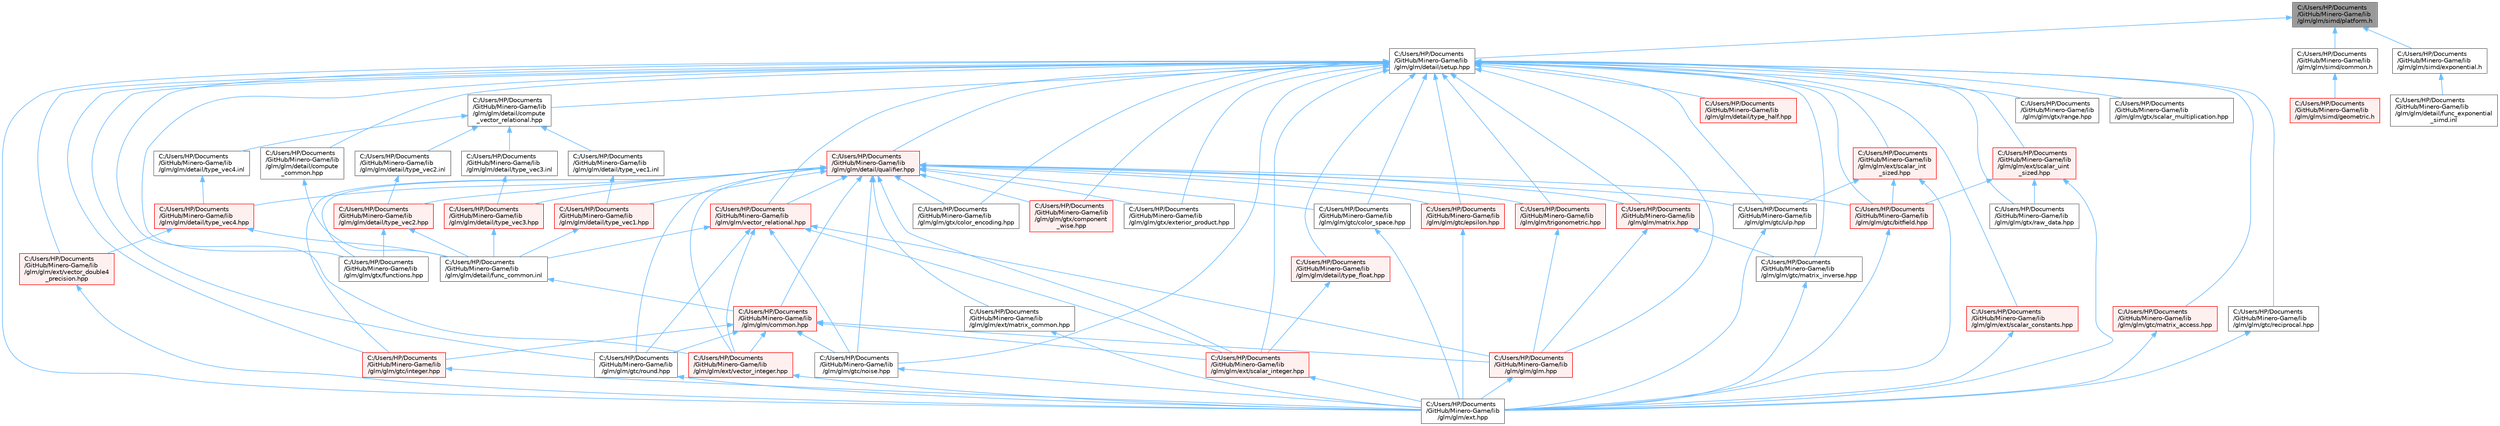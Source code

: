 digraph "C:/Users/HP/Documents/GitHub/Minero-Game/lib/glm/glm/simd/platform.h"
{
 // LATEX_PDF_SIZE
  bgcolor="transparent";
  edge [fontname=Helvetica,fontsize=10,labelfontname=Helvetica,labelfontsize=10];
  node [fontname=Helvetica,fontsize=10,shape=box,height=0.2,width=0.4];
  Node1 [id="Node000001",label="C:/Users/HP/Documents\l/GitHub/Minero-Game/lib\l/glm/glm/simd/platform.h",height=0.2,width=0.4,color="gray40", fillcolor="grey60", style="filled", fontcolor="black",tooltip=" "];
  Node1 -> Node2 [id="edge229_Node000001_Node000002",dir="back",color="steelblue1",style="solid",tooltip=" "];
  Node2 [id="Node000002",label="C:/Users/HP/Documents\l/GitHub/Minero-Game/lib\l/glm/glm/detail/setup.hpp",height=0.2,width=0.4,color="grey40", fillcolor="white", style="filled",URL="$lib_2glm_2glm_2detail_2setup_8hpp.html",tooltip=" "];
  Node2 -> Node3 [id="edge230_Node000002_Node000003",dir="back",color="steelblue1",style="solid",tooltip=" "];
  Node3 [id="Node000003",label="C:/Users/HP/Documents\l/GitHub/Minero-Game/lib\l/glm/glm/detail/compute\l_common.hpp",height=0.2,width=0.4,color="grey40", fillcolor="white", style="filled",URL="$lib_2glm_2glm_2detail_2compute__common_8hpp.html",tooltip=" "];
  Node3 -> Node4 [id="edge231_Node000003_Node000004",dir="back",color="steelblue1",style="solid",tooltip=" "];
  Node4 [id="Node000004",label="C:/Users/HP/Documents\l/GitHub/Minero-Game/lib\l/glm/glm/detail/func_common.inl",height=0.2,width=0.4,color="grey40", fillcolor="white", style="filled",URL="$lib_2glm_2glm_2detail_2func__common_8inl.html",tooltip=" "];
  Node4 -> Node5 [id="edge232_Node000004_Node000005",dir="back",color="steelblue1",style="solid",tooltip=" "];
  Node5 [id="Node000005",label="C:/Users/HP/Documents\l/GitHub/Minero-Game/lib\l/glm/glm/common.hpp",height=0.2,width=0.4,color="red", fillcolor="#FFF0F0", style="filled",URL="$lib_2glm_2glm_2common_8hpp.html",tooltip=" "];
  Node5 -> Node146 [id="edge233_Node000005_Node000146",dir="back",color="steelblue1",style="solid",tooltip=" "];
  Node146 [id="Node000146",label="C:/Users/HP/Documents\l/GitHub/Minero-Game/lib\l/glm/glm/ext/scalar_integer.hpp",height=0.2,width=0.4,color="red", fillcolor="#FFF0F0", style="filled",URL="$lib_2glm_2glm_2ext_2scalar__integer_8hpp.html",tooltip=" "];
  Node146 -> Node8 [id="edge234_Node000146_Node000008",dir="back",color="steelblue1",style="solid",tooltip=" "];
  Node8 [id="Node000008",label="C:/Users/HP/Documents\l/GitHub/Minero-Game/lib\l/glm/glm/ext.hpp",height=0.2,width=0.4,color="grey40", fillcolor="white", style="filled",URL="$lib_2glm_2glm_2ext_8hpp.html",tooltip=" "];
  Node5 -> Node148 [id="edge235_Node000005_Node000148",dir="back",color="steelblue1",style="solid",tooltip=" "];
  Node148 [id="Node000148",label="C:/Users/HP/Documents\l/GitHub/Minero-Game/lib\l/glm/glm/ext/vector_integer.hpp",height=0.2,width=0.4,color="red", fillcolor="#FFF0F0", style="filled",URL="$lib_2glm_2glm_2ext_2vector__integer_8hpp.html",tooltip=" "];
  Node148 -> Node8 [id="edge236_Node000148_Node000008",dir="back",color="steelblue1",style="solid",tooltip=" "];
  Node5 -> Node21 [id="edge237_Node000005_Node000021",dir="back",color="steelblue1",style="solid",tooltip=" "];
  Node21 [id="Node000021",label="C:/Users/HP/Documents\l/GitHub/Minero-Game/lib\l/glm/glm/glm.hpp",height=0.2,width=0.4,color="red", fillcolor="#FFF0F0", style="filled",URL="$lib_2glm_2glm_2glm_8hpp.html",tooltip=" "];
  Node21 -> Node8 [id="edge238_Node000021_Node000008",dir="back",color="steelblue1",style="solid",tooltip=" "];
  Node5 -> Node166 [id="edge239_Node000005_Node000166",dir="back",color="steelblue1",style="solid",tooltip=" "];
  Node166 [id="Node000166",label="C:/Users/HP/Documents\l/GitHub/Minero-Game/lib\l/glm/glm/gtc/integer.hpp",height=0.2,width=0.4,color="red", fillcolor="#FFF0F0", style="filled",URL="$lib_2glm_2glm_2gtc_2integer_8hpp.html",tooltip=" "];
  Node166 -> Node8 [id="edge240_Node000166_Node000008",dir="back",color="steelblue1",style="solid",tooltip=" "];
  Node5 -> Node7 [id="edge241_Node000005_Node000007",dir="back",color="steelblue1",style="solid",tooltip=" "];
  Node7 [id="Node000007",label="C:/Users/HP/Documents\l/GitHub/Minero-Game/lib\l/glm/glm/gtc/noise.hpp",height=0.2,width=0.4,color="grey40", fillcolor="white", style="filled",URL="$lib_2glm_2glm_2gtc_2noise_8hpp.html",tooltip=" "];
  Node7 -> Node8 [id="edge242_Node000007_Node000008",dir="back",color="steelblue1",style="solid",tooltip=" "];
  Node5 -> Node150 [id="edge243_Node000005_Node000150",dir="back",color="steelblue1",style="solid",tooltip=" "];
  Node150 [id="Node000150",label="C:/Users/HP/Documents\l/GitHub/Minero-Game/lib\l/glm/glm/gtc/round.hpp",height=0.2,width=0.4,color="grey40", fillcolor="white", style="filled",URL="$lib_2glm_2glm_2gtc_2round_8hpp.html",tooltip=" "];
  Node150 -> Node8 [id="edge244_Node000150_Node000008",dir="back",color="steelblue1",style="solid",tooltip=" "];
  Node2 -> Node169 [id="edge245_Node000002_Node000169",dir="back",color="steelblue1",style="solid",tooltip=" "];
  Node169 [id="Node000169",label="C:/Users/HP/Documents\l/GitHub/Minero-Game/lib\l/glm/glm/detail/compute\l_vector_relational.hpp",height=0.2,width=0.4,color="grey40", fillcolor="white", style="filled",URL="$lib_2glm_2glm_2detail_2compute__vector__relational_8hpp.html",tooltip=" "];
  Node169 -> Node170 [id="edge246_Node000169_Node000170",dir="back",color="steelblue1",style="solid",tooltip=" "];
  Node170 [id="Node000170",label="C:/Users/HP/Documents\l/GitHub/Minero-Game/lib\l/glm/glm/detail/type_vec1.inl",height=0.2,width=0.4,color="grey40", fillcolor="white", style="filled",URL="$lib_2glm_2glm_2detail_2type__vec1_8inl.html",tooltip=" "];
  Node170 -> Node171 [id="edge247_Node000170_Node000171",dir="back",color="steelblue1",style="solid",tooltip=" "];
  Node171 [id="Node000171",label="C:/Users/HP/Documents\l/GitHub/Minero-Game/lib\l/glm/glm/detail/type_vec1.hpp",height=0.2,width=0.4,color="red", fillcolor="#FFF0F0", style="filled",URL="$lib_2glm_2glm_2detail_2type__vec1_8hpp.html",tooltip=" "];
  Node171 -> Node4 [id="edge248_Node000171_Node000004",dir="back",color="steelblue1",style="solid",tooltip=" "];
  Node169 -> Node187 [id="edge249_Node000169_Node000187",dir="back",color="steelblue1",style="solid",tooltip=" "];
  Node187 [id="Node000187",label="C:/Users/HP/Documents\l/GitHub/Minero-Game/lib\l/glm/glm/detail/type_vec2.inl",height=0.2,width=0.4,color="grey40", fillcolor="white", style="filled",URL="$lib_2glm_2glm_2detail_2type__vec2_8inl.html",tooltip=" "];
  Node187 -> Node188 [id="edge250_Node000187_Node000188",dir="back",color="steelblue1",style="solid",tooltip=" "];
  Node188 [id="Node000188",label="C:/Users/HP/Documents\l/GitHub/Minero-Game/lib\l/glm/glm/detail/type_vec2.hpp",height=0.2,width=0.4,color="red", fillcolor="#FFF0F0", style="filled",URL="$lib_2glm_2glm_2detail_2type__vec2_8hpp.html",tooltip=" "];
  Node188 -> Node4 [id="edge251_Node000188_Node000004",dir="back",color="steelblue1",style="solid",tooltip=" "];
  Node188 -> Node175 [id="edge252_Node000188_Node000175",dir="back",color="steelblue1",style="solid",tooltip=" "];
  Node175 [id="Node000175",label="C:/Users/HP/Documents\l/GitHub/Minero-Game/lib\l/glm/glm/gtx/functions.hpp",height=0.2,width=0.4,color="grey40", fillcolor="white", style="filled",URL="$lib_2glm_2glm_2gtx_2functions_8hpp.html",tooltip=" "];
  Node169 -> Node234 [id="edge253_Node000169_Node000234",dir="back",color="steelblue1",style="solid",tooltip=" "];
  Node234 [id="Node000234",label="C:/Users/HP/Documents\l/GitHub/Minero-Game/lib\l/glm/glm/detail/type_vec3.inl",height=0.2,width=0.4,color="grey40", fillcolor="white", style="filled",URL="$lib_2glm_2glm_2detail_2type__vec3_8inl.html",tooltip=" "];
  Node234 -> Node235 [id="edge254_Node000234_Node000235",dir="back",color="steelblue1",style="solid",tooltip=" "];
  Node235 [id="Node000235",label="C:/Users/HP/Documents\l/GitHub/Minero-Game/lib\l/glm/glm/detail/type_vec3.hpp",height=0.2,width=0.4,color="red", fillcolor="#FFF0F0", style="filled",URL="$lib_2glm_2glm_2detail_2type__vec3_8hpp.html",tooltip=" "];
  Node235 -> Node4 [id="edge255_Node000235_Node000004",dir="back",color="steelblue1",style="solid",tooltip=" "];
  Node169 -> Node268 [id="edge256_Node000169_Node000268",dir="back",color="steelblue1",style="solid",tooltip=" "];
  Node268 [id="Node000268",label="C:/Users/HP/Documents\l/GitHub/Minero-Game/lib\l/glm/glm/detail/type_vec4.inl",height=0.2,width=0.4,color="grey40", fillcolor="white", style="filled",URL="$lib_2glm_2glm_2detail_2type__vec4_8inl.html",tooltip=" "];
  Node268 -> Node269 [id="edge257_Node000268_Node000269",dir="back",color="steelblue1",style="solid",tooltip=" "];
  Node269 [id="Node000269",label="C:/Users/HP/Documents\l/GitHub/Minero-Game/lib\l/glm/glm/detail/type_vec4.hpp",height=0.2,width=0.4,color="red", fillcolor="#FFF0F0", style="filled",URL="$lib_2glm_2glm_2detail_2type__vec4_8hpp.html",tooltip=" "];
  Node269 -> Node4 [id="edge258_Node000269_Node000004",dir="back",color="steelblue1",style="solid",tooltip=" "];
  Node269 -> Node274 [id="edge259_Node000269_Node000274",dir="back",color="steelblue1",style="solid",tooltip=" "];
  Node274 [id="Node000274",label="C:/Users/HP/Documents\l/GitHub/Minero-Game/lib\l/glm/glm/ext/vector_double4\l_precision.hpp",height=0.2,width=0.4,color="red", fillcolor="#FFF0F0", style="filled",URL="$lib_2glm_2glm_2ext_2vector__double4__precision_8hpp.html",tooltip=" "];
  Node274 -> Node8 [id="edge260_Node000274_Node000008",dir="back",color="steelblue1",style="solid",tooltip=" "];
  Node2 -> Node281 [id="edge261_Node000002_Node000281",dir="back",color="steelblue1",style="solid",tooltip=" "];
  Node281 [id="Node000281",label="C:/Users/HP/Documents\l/GitHub/Minero-Game/lib\l/glm/glm/detail/qualifier.hpp",height=0.2,width=0.4,color="red", fillcolor="#FFF0F0", style="filled",URL="$lib_2glm_2glm_2detail_2qualifier_8hpp.html",tooltip=" "];
  Node281 -> Node5 [id="edge262_Node000281_Node000005",dir="back",color="steelblue1",style="solid",tooltip=" "];
  Node281 -> Node171 [id="edge263_Node000281_Node000171",dir="back",color="steelblue1",style="solid",tooltip=" "];
  Node281 -> Node188 [id="edge264_Node000281_Node000188",dir="back",color="steelblue1",style="solid",tooltip=" "];
  Node281 -> Node235 [id="edge265_Node000281_Node000235",dir="back",color="steelblue1",style="solid",tooltip=" "];
  Node281 -> Node269 [id="edge266_Node000281_Node000269",dir="back",color="steelblue1",style="solid",tooltip=" "];
  Node281 -> Node123 [id="edge267_Node000281_Node000123",dir="back",color="steelblue1",style="solid",tooltip=" "];
  Node123 [id="Node000123",label="C:/Users/HP/Documents\l/GitHub/Minero-Game/lib\l/glm/glm/ext/matrix_common.hpp",height=0.2,width=0.4,color="grey40", fillcolor="white", style="filled",URL="$lib_2glm_2glm_2ext_2matrix__common_8hpp.html",tooltip=" "];
  Node123 -> Node8 [id="edge268_Node000123_Node000008",dir="back",color="steelblue1",style="solid",tooltip=" "];
  Node281 -> Node146 [id="edge269_Node000281_Node000146",dir="back",color="steelblue1",style="solid",tooltip=" "];
  Node281 -> Node148 [id="edge270_Node000281_Node000148",dir="back",color="steelblue1",style="solid",tooltip=" "];
  Node281 -> Node86 [id="edge271_Node000281_Node000086",dir="back",color="steelblue1",style="solid",tooltip=" "];
  Node86 [id="Node000086",label="C:/Users/HP/Documents\l/GitHub/Minero-Game/lib\l/glm/glm/gtc/bitfield.hpp",height=0.2,width=0.4,color="red", fillcolor="#FFF0F0", style="filled",URL="$lib_2glm_2glm_2gtc_2bitfield_8hpp.html",tooltip=" "];
  Node86 -> Node8 [id="edge272_Node000086_Node000008",dir="back",color="steelblue1",style="solid",tooltip=" "];
  Node281 -> Node173 [id="edge273_Node000281_Node000173",dir="back",color="steelblue1",style="solid",tooltip=" "];
  Node173 [id="Node000173",label="C:/Users/HP/Documents\l/GitHub/Minero-Game/lib\l/glm/glm/gtc/color_space.hpp",height=0.2,width=0.4,color="grey40", fillcolor="white", style="filled",URL="$lib_2glm_2glm_2gtc_2color__space_8hpp.html",tooltip=" "];
  Node173 -> Node8 [id="edge274_Node000173_Node000008",dir="back",color="steelblue1",style="solid",tooltip=" "];
  Node281 -> Node162 [id="edge275_Node000281_Node000162",dir="back",color="steelblue1",style="solid",tooltip=" "];
  Node162 [id="Node000162",label="C:/Users/HP/Documents\l/GitHub/Minero-Game/lib\l/glm/glm/gtc/epsilon.hpp",height=0.2,width=0.4,color="red", fillcolor="#FFF0F0", style="filled",URL="$lib_2glm_2glm_2gtc_2epsilon_8hpp.html",tooltip=" "];
  Node162 -> Node8 [id="edge276_Node000162_Node000008",dir="back",color="steelblue1",style="solid",tooltip=" "];
  Node281 -> Node166 [id="edge277_Node000281_Node000166",dir="back",color="steelblue1",style="solid",tooltip=" "];
  Node281 -> Node7 [id="edge278_Node000281_Node000007",dir="back",color="steelblue1",style="solid",tooltip=" "];
  Node281 -> Node150 [id="edge279_Node000281_Node000150",dir="back",color="steelblue1",style="solid",tooltip=" "];
  Node281 -> Node157 [id="edge280_Node000281_Node000157",dir="back",color="steelblue1",style="solid",tooltip=" "];
  Node157 [id="Node000157",label="C:/Users/HP/Documents\l/GitHub/Minero-Game/lib\l/glm/glm/gtc/ulp.hpp",height=0.2,width=0.4,color="grey40", fillcolor="white", style="filled",URL="$lib_2glm_2glm_2gtc_2ulp_8hpp.html",tooltip=" "];
  Node157 -> Node8 [id="edge281_Node000157_Node000008",dir="back",color="steelblue1",style="solid",tooltip=" "];
  Node281 -> Node258 [id="edge282_Node000281_Node000258",dir="back",color="steelblue1",style="solid",tooltip=" "];
  Node258 [id="Node000258",label="C:/Users/HP/Documents\l/GitHub/Minero-Game/lib\l/glm/glm/gtx/color_encoding.hpp",height=0.2,width=0.4,color="grey40", fillcolor="white", style="filled",URL="$lib_2glm_2glm_2gtx_2color__encoding_8hpp.html",tooltip=" "];
  Node281 -> Node285 [id="edge283_Node000281_Node000285",dir="back",color="steelblue1",style="solid",tooltip=" "];
  Node285 [id="Node000285",label="C:/Users/HP/Documents\l/GitHub/Minero-Game/lib\l/glm/glm/gtx/component\l_wise.hpp",height=0.2,width=0.4,color="red", fillcolor="#FFF0F0", style="filled",URL="$lib_2glm_2glm_2gtx_2component__wise_8hpp.html",tooltip=" "];
  Node281 -> Node286 [id="edge284_Node000281_Node000286",dir="back",color="steelblue1",style="solid",tooltip=" "];
  Node286 [id="Node000286",label="C:/Users/HP/Documents\l/GitHub/Minero-Game/lib\l/glm/glm/gtx/exterior_product.hpp",height=0.2,width=0.4,color="grey40", fillcolor="white", style="filled",URL="$lib_2glm_2glm_2gtx_2exterior__product_8hpp.html",tooltip=" "];
  Node281 -> Node175 [id="edge285_Node000281_Node000175",dir="back",color="steelblue1",style="solid",tooltip=" "];
  Node281 -> Node12 [id="edge286_Node000281_Node000012",dir="back",color="steelblue1",style="solid",tooltip=" "];
  Node12 [id="Node000012",label="C:/Users/HP/Documents\l/GitHub/Minero-Game/lib\l/glm/glm/matrix.hpp",height=0.2,width=0.4,color="red", fillcolor="#FFF0F0", style="filled",URL="$lib_2glm_2glm_2matrix_8hpp.html",tooltip=" "];
  Node12 -> Node21 [id="edge287_Node000012_Node000021",dir="back",color="steelblue1",style="solid",tooltip=" "];
  Node12 -> Node71 [id="edge288_Node000012_Node000071",dir="back",color="steelblue1",style="solid",tooltip=" "];
  Node71 [id="Node000071",label="C:/Users/HP/Documents\l/GitHub/Minero-Game/lib\l/glm/glm/gtc/matrix_inverse.hpp",height=0.2,width=0.4,color="grey40", fillcolor="white", style="filled",URL="$lib_2glm_2glm_2gtc_2matrix__inverse_8hpp.html",tooltip=" "];
  Node71 -> Node8 [id="edge289_Node000071_Node000008",dir="back",color="steelblue1",style="solid",tooltip=" "];
  Node281 -> Node288 [id="edge290_Node000281_Node000288",dir="back",color="steelblue1",style="solid",tooltip=" "];
  Node288 [id="Node000288",label="C:/Users/HP/Documents\l/GitHub/Minero-Game/lib\l/glm/glm/trigonometric.hpp",height=0.2,width=0.4,color="red", fillcolor="#FFF0F0", style="filled",URL="$lib_2glm_2glm_2trigonometric_8hpp.html",tooltip=" "];
  Node288 -> Node21 [id="edge291_Node000288_Node000021",dir="back",color="steelblue1",style="solid",tooltip=" "];
  Node281 -> Node292 [id="edge292_Node000281_Node000292",dir="back",color="steelblue1",style="solid",tooltip=" "];
  Node292 [id="Node000292",label="C:/Users/HP/Documents\l/GitHub/Minero-Game/lib\l/glm/glm/vector_relational.hpp",height=0.2,width=0.4,color="red", fillcolor="#FFF0F0", style="filled",URL="$lib_2glm_2glm_2vector__relational_8hpp.html",tooltip=" "];
  Node292 -> Node4 [id="edge293_Node000292_Node000004",dir="back",color="steelblue1",style="solid",tooltip=" "];
  Node292 -> Node146 [id="edge294_Node000292_Node000146",dir="back",color="steelblue1",style="solid",tooltip=" "];
  Node292 -> Node148 [id="edge295_Node000292_Node000148",dir="back",color="steelblue1",style="solid",tooltip=" "];
  Node292 -> Node21 [id="edge296_Node000292_Node000021",dir="back",color="steelblue1",style="solid",tooltip=" "];
  Node292 -> Node7 [id="edge297_Node000292_Node000007",dir="back",color="steelblue1",style="solid",tooltip=" "];
  Node292 -> Node150 [id="edge298_Node000292_Node000150",dir="back",color="steelblue1",style="solid",tooltip=" "];
  Node2 -> Node295 [id="edge299_Node000002_Node000295",dir="back",color="steelblue1",style="solid",tooltip=" "];
  Node295 [id="Node000295",label="C:/Users/HP/Documents\l/GitHub/Minero-Game/lib\l/glm/glm/detail/type_float.hpp",height=0.2,width=0.4,color="red", fillcolor="#FFF0F0", style="filled",URL="$lib_2glm_2glm_2detail_2type__float_8hpp.html",tooltip=" "];
  Node295 -> Node146 [id="edge300_Node000295_Node000146",dir="back",color="steelblue1",style="solid",tooltip=" "];
  Node2 -> Node297 [id="edge301_Node000002_Node000297",dir="back",color="steelblue1",style="solid",tooltip=" "];
  Node297 [id="Node000297",label="C:/Users/HP/Documents\l/GitHub/Minero-Game/lib\l/glm/glm/detail/type_half.hpp",height=0.2,width=0.4,color="red", fillcolor="#FFF0F0", style="filled",URL="$lib_2glm_2glm_2detail_2type__half_8hpp.html",tooltip=" "];
  Node2 -> Node8 [id="edge302_Node000002_Node000008",dir="back",color="steelblue1",style="solid",tooltip=" "];
  Node2 -> Node298 [id="edge303_Node000002_Node000298",dir="back",color="steelblue1",style="solid",tooltip=" "];
  Node298 [id="Node000298",label="C:/Users/HP/Documents\l/GitHub/Minero-Game/lib\l/glm/glm/ext/scalar_constants.hpp",height=0.2,width=0.4,color="red", fillcolor="#FFF0F0", style="filled",URL="$lib_2glm_2glm_2ext_2scalar__constants_8hpp.html",tooltip=" "];
  Node298 -> Node8 [id="edge304_Node000298_Node000008",dir="back",color="steelblue1",style="solid",tooltip=" "];
  Node2 -> Node305 [id="edge305_Node000002_Node000305",dir="back",color="steelblue1",style="solid",tooltip=" "];
  Node305 [id="Node000305",label="C:/Users/HP/Documents\l/GitHub/Minero-Game/lib\l/glm/glm/ext/scalar_int\l_sized.hpp",height=0.2,width=0.4,color="red", fillcolor="#FFF0F0", style="filled",URL="$lib_2glm_2glm_2ext_2scalar__int__sized_8hpp.html",tooltip=" "];
  Node305 -> Node8 [id="edge306_Node000305_Node000008",dir="back",color="steelblue1",style="solid",tooltip=" "];
  Node305 -> Node86 [id="edge307_Node000305_Node000086",dir="back",color="steelblue1",style="solid",tooltip=" "];
  Node305 -> Node157 [id="edge308_Node000305_Node000157",dir="back",color="steelblue1",style="solid",tooltip=" "];
  Node2 -> Node146 [id="edge309_Node000002_Node000146",dir="back",color="steelblue1",style="solid",tooltip=" "];
  Node2 -> Node306 [id="edge310_Node000002_Node000306",dir="back",color="steelblue1",style="solid",tooltip=" "];
  Node306 [id="Node000306",label="C:/Users/HP/Documents\l/GitHub/Minero-Game/lib\l/glm/glm/ext/scalar_uint\l_sized.hpp",height=0.2,width=0.4,color="red", fillcolor="#FFF0F0", style="filled",URL="$lib_2glm_2glm_2ext_2scalar__uint__sized_8hpp.html",tooltip=" "];
  Node306 -> Node8 [id="edge311_Node000306_Node000008",dir="back",color="steelblue1",style="solid",tooltip=" "];
  Node306 -> Node86 [id="edge312_Node000306_Node000086",dir="back",color="steelblue1",style="solid",tooltip=" "];
  Node306 -> Node307 [id="edge313_Node000306_Node000307",dir="back",color="steelblue1",style="solid",tooltip=" "];
  Node307 [id="Node000307",label="C:/Users/HP/Documents\l/GitHub/Minero-Game/lib\l/glm/glm/gtx/raw_data.hpp",height=0.2,width=0.4,color="grey40", fillcolor="white", style="filled",URL="$lib_2glm_2glm_2gtx_2raw__data_8hpp.html",tooltip=" "];
  Node2 -> Node274 [id="edge314_Node000002_Node000274",dir="back",color="steelblue1",style="solid",tooltip=" "];
  Node2 -> Node148 [id="edge315_Node000002_Node000148",dir="back",color="steelblue1",style="solid",tooltip=" "];
  Node2 -> Node21 [id="edge316_Node000002_Node000021",dir="back",color="steelblue1",style="solid",tooltip=" "];
  Node2 -> Node86 [id="edge317_Node000002_Node000086",dir="back",color="steelblue1",style="solid",tooltip=" "];
  Node2 -> Node173 [id="edge318_Node000002_Node000173",dir="back",color="steelblue1",style="solid",tooltip=" "];
  Node2 -> Node162 [id="edge319_Node000002_Node000162",dir="back",color="steelblue1",style="solid",tooltip=" "];
  Node2 -> Node166 [id="edge320_Node000002_Node000166",dir="back",color="steelblue1",style="solid",tooltip=" "];
  Node2 -> Node308 [id="edge321_Node000002_Node000308",dir="back",color="steelblue1",style="solid",tooltip=" "];
  Node308 [id="Node000308",label="C:/Users/HP/Documents\l/GitHub/Minero-Game/lib\l/glm/glm/gtc/matrix_access.hpp",height=0.2,width=0.4,color="red", fillcolor="#FFF0F0", style="filled",URL="$lib_2glm_2glm_2gtc_2matrix__access_8hpp.html",tooltip=" "];
  Node308 -> Node8 [id="edge322_Node000308_Node000008",dir="back",color="steelblue1",style="solid",tooltip=" "];
  Node2 -> Node71 [id="edge323_Node000002_Node000071",dir="back",color="steelblue1",style="solid",tooltip=" "];
  Node2 -> Node7 [id="edge324_Node000002_Node000007",dir="back",color="steelblue1",style="solid",tooltip=" "];
  Node2 -> Node290 [id="edge325_Node000002_Node000290",dir="back",color="steelblue1",style="solid",tooltip=" "];
  Node290 [id="Node000290",label="C:/Users/HP/Documents\l/GitHub/Minero-Game/lib\l/glm/glm/gtc/reciprocal.hpp",height=0.2,width=0.4,color="grey40", fillcolor="white", style="filled",URL="$lib_2glm_2glm_2gtc_2reciprocal_8hpp.html",tooltip=" "];
  Node290 -> Node8 [id="edge326_Node000290_Node000008",dir="back",color="steelblue1",style="solid",tooltip=" "];
  Node2 -> Node150 [id="edge327_Node000002_Node000150",dir="back",color="steelblue1",style="solid",tooltip=" "];
  Node2 -> Node157 [id="edge328_Node000002_Node000157",dir="back",color="steelblue1",style="solid",tooltip=" "];
  Node2 -> Node258 [id="edge329_Node000002_Node000258",dir="back",color="steelblue1",style="solid",tooltip=" "];
  Node2 -> Node285 [id="edge330_Node000002_Node000285",dir="back",color="steelblue1",style="solid",tooltip=" "];
  Node2 -> Node286 [id="edge331_Node000002_Node000286",dir="back",color="steelblue1",style="solid",tooltip=" "];
  Node2 -> Node175 [id="edge332_Node000002_Node000175",dir="back",color="steelblue1",style="solid",tooltip=" "];
  Node2 -> Node74 [id="edge333_Node000002_Node000074",dir="back",color="steelblue1",style="solid",tooltip=" "];
  Node74 [id="Node000074",label="C:/Users/HP/Documents\l/GitHub/Minero-Game/lib\l/glm/glm/gtx/range.hpp",height=0.2,width=0.4,color="grey40", fillcolor="white", style="filled",URL="$lib_2glm_2glm_2gtx_2range_8hpp.html",tooltip=" "];
  Node2 -> Node307 [id="edge334_Node000002_Node000307",dir="back",color="steelblue1",style="solid",tooltip=" "];
  Node2 -> Node75 [id="edge335_Node000002_Node000075",dir="back",color="steelblue1",style="solid",tooltip=" "];
  Node75 [id="Node000075",label="C:/Users/HP/Documents\l/GitHub/Minero-Game/lib\l/glm/glm/gtx/scalar_multiplication.hpp",height=0.2,width=0.4,color="grey40", fillcolor="white", style="filled",URL="$lib_2glm_2glm_2gtx_2scalar__multiplication_8hpp.html",tooltip=" "];
  Node2 -> Node12 [id="edge336_Node000002_Node000012",dir="back",color="steelblue1",style="solid",tooltip=" "];
  Node2 -> Node288 [id="edge337_Node000002_Node000288",dir="back",color="steelblue1",style="solid",tooltip=" "];
  Node2 -> Node292 [id="edge338_Node000002_Node000292",dir="back",color="steelblue1",style="solid",tooltip=" "];
  Node1 -> Node309 [id="edge339_Node000001_Node000309",dir="back",color="steelblue1",style="solid",tooltip=" "];
  Node309 [id="Node000309",label="C:/Users/HP/Documents\l/GitHub/Minero-Game/lib\l/glm/glm/simd/common.h",height=0.2,width=0.4,color="grey40", fillcolor="white", style="filled",URL="$lib_2glm_2glm_2simd_2common_8h.html",tooltip=" "];
  Node309 -> Node310 [id="edge340_Node000309_Node000310",dir="back",color="steelblue1",style="solid",tooltip=" "];
  Node310 [id="Node000310",label="C:/Users/HP/Documents\l/GitHub/Minero-Game/lib\l/glm/glm/simd/geometric.h",height=0.2,width=0.4,color="red", fillcolor="#FFF0F0", style="filled",URL="$lib_2glm_2glm_2simd_2geometric_8h.html",tooltip=" "];
  Node1 -> Node313 [id="edge341_Node000001_Node000313",dir="back",color="steelblue1",style="solid",tooltip=" "];
  Node313 [id="Node000313",label="C:/Users/HP/Documents\l/GitHub/Minero-Game/lib\l/glm/glm/simd/exponential.h",height=0.2,width=0.4,color="grey40", fillcolor="white", style="filled",URL="$lib_2glm_2glm_2simd_2exponential_8h.html",tooltip=" "];
  Node313 -> Node314 [id="edge342_Node000313_Node000314",dir="back",color="steelblue1",style="solid",tooltip=" "];
  Node314 [id="Node000314",label="C:/Users/HP/Documents\l/GitHub/Minero-Game/lib\l/glm/glm/detail/func_exponential\l_simd.inl",height=0.2,width=0.4,color="grey40", fillcolor="white", style="filled",URL="$lib_2glm_2glm_2detail_2func__exponential__simd_8inl.html",tooltip=" "];
}

